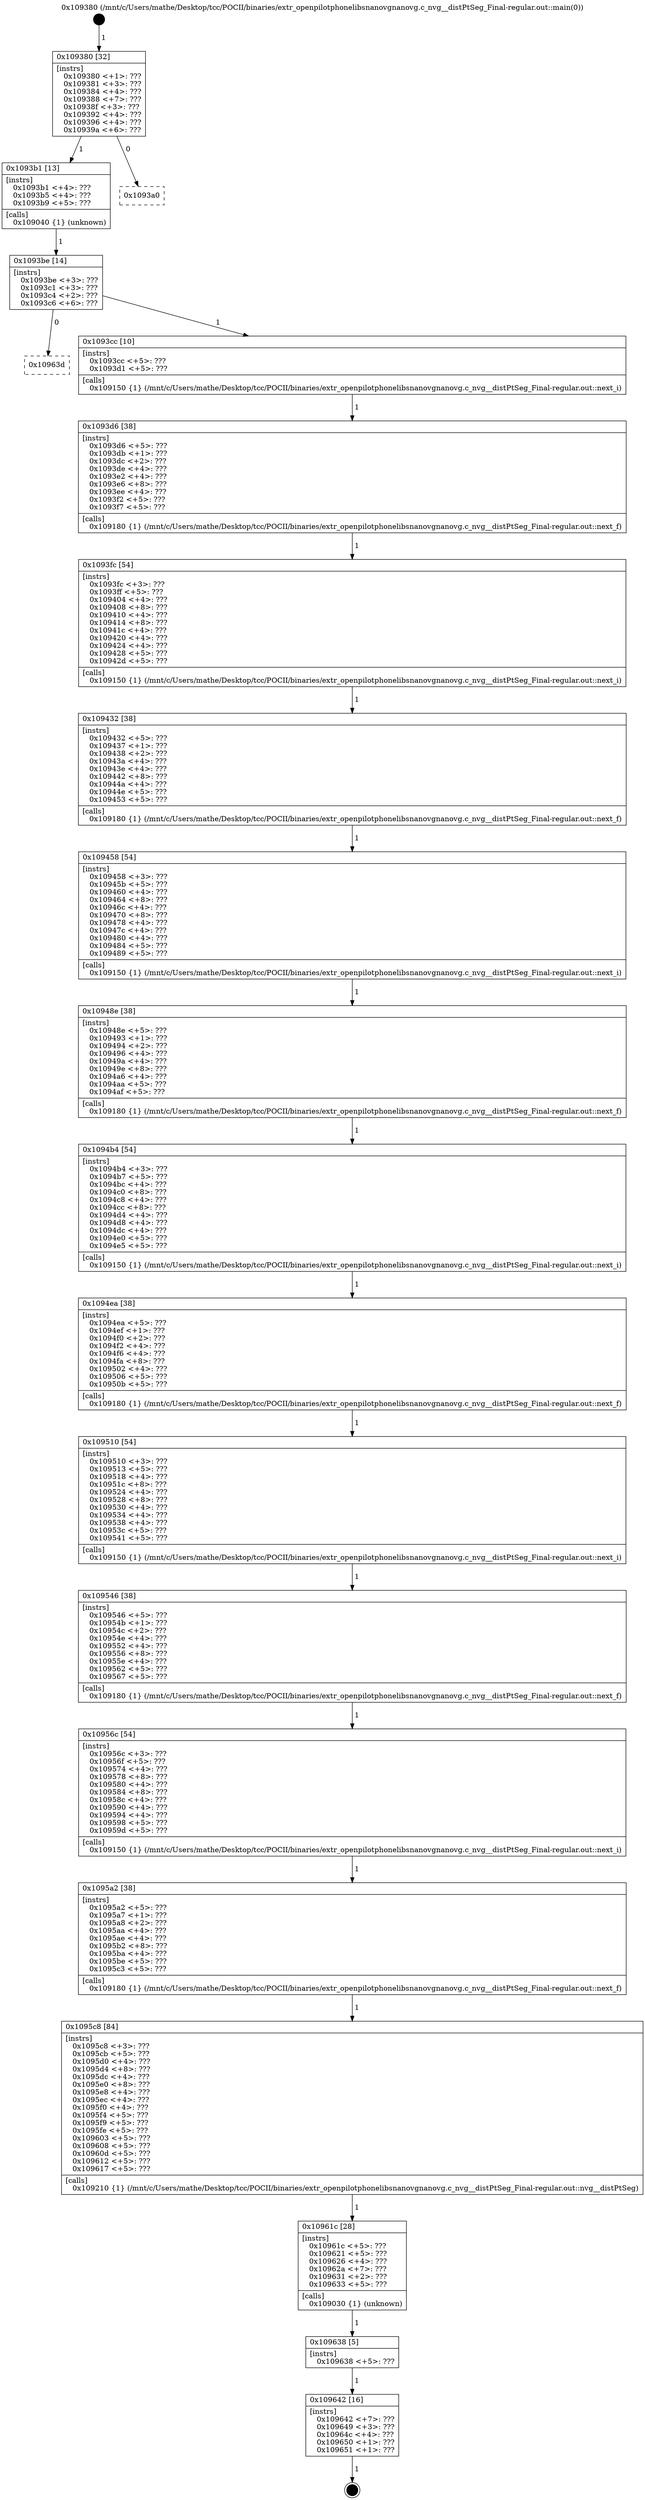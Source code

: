 digraph "0x109380" {
  label = "0x109380 (/mnt/c/Users/mathe/Desktop/tcc/POCII/binaries/extr_openpilotphonelibsnanovgnanovg.c_nvg__distPtSeg_Final-regular.out::main(0))"
  labelloc = "t"
  node[shape=record]

  Entry [label="",width=0.3,height=0.3,shape=circle,fillcolor=black,style=filled]
  "0x109380" [label="{
     0x109380 [32]\l
     | [instrs]\l
     &nbsp;&nbsp;0x109380 \<+1\>: ???\l
     &nbsp;&nbsp;0x109381 \<+3\>: ???\l
     &nbsp;&nbsp;0x109384 \<+4\>: ???\l
     &nbsp;&nbsp;0x109388 \<+7\>: ???\l
     &nbsp;&nbsp;0x10938f \<+3\>: ???\l
     &nbsp;&nbsp;0x109392 \<+4\>: ???\l
     &nbsp;&nbsp;0x109396 \<+4\>: ???\l
     &nbsp;&nbsp;0x10939a \<+6\>: ???\l
  }"]
  "0x1093b1" [label="{
     0x1093b1 [13]\l
     | [instrs]\l
     &nbsp;&nbsp;0x1093b1 \<+4\>: ???\l
     &nbsp;&nbsp;0x1093b5 \<+4\>: ???\l
     &nbsp;&nbsp;0x1093b9 \<+5\>: ???\l
     | [calls]\l
     &nbsp;&nbsp;0x109040 \{1\} (unknown)\l
  }"]
  "0x1093a0" [label="{
     0x1093a0\l
  }", style=dashed]
  "0x1093be" [label="{
     0x1093be [14]\l
     | [instrs]\l
     &nbsp;&nbsp;0x1093be \<+3\>: ???\l
     &nbsp;&nbsp;0x1093c1 \<+3\>: ???\l
     &nbsp;&nbsp;0x1093c4 \<+2\>: ???\l
     &nbsp;&nbsp;0x1093c6 \<+6\>: ???\l
  }"]
  "0x10963d" [label="{
     0x10963d\l
  }", style=dashed]
  "0x1093cc" [label="{
     0x1093cc [10]\l
     | [instrs]\l
     &nbsp;&nbsp;0x1093cc \<+5\>: ???\l
     &nbsp;&nbsp;0x1093d1 \<+5\>: ???\l
     | [calls]\l
     &nbsp;&nbsp;0x109150 \{1\} (/mnt/c/Users/mathe/Desktop/tcc/POCII/binaries/extr_openpilotphonelibsnanovgnanovg.c_nvg__distPtSeg_Final-regular.out::next_i)\l
  }"]
  Exit [label="",width=0.3,height=0.3,shape=circle,fillcolor=black,style=filled,peripheries=2]
  "0x1093d6" [label="{
     0x1093d6 [38]\l
     | [instrs]\l
     &nbsp;&nbsp;0x1093d6 \<+5\>: ???\l
     &nbsp;&nbsp;0x1093db \<+1\>: ???\l
     &nbsp;&nbsp;0x1093dc \<+2\>: ???\l
     &nbsp;&nbsp;0x1093de \<+4\>: ???\l
     &nbsp;&nbsp;0x1093e2 \<+4\>: ???\l
     &nbsp;&nbsp;0x1093e6 \<+8\>: ???\l
     &nbsp;&nbsp;0x1093ee \<+4\>: ???\l
     &nbsp;&nbsp;0x1093f2 \<+5\>: ???\l
     &nbsp;&nbsp;0x1093f7 \<+5\>: ???\l
     | [calls]\l
     &nbsp;&nbsp;0x109180 \{1\} (/mnt/c/Users/mathe/Desktop/tcc/POCII/binaries/extr_openpilotphonelibsnanovgnanovg.c_nvg__distPtSeg_Final-regular.out::next_f)\l
  }"]
  "0x1093fc" [label="{
     0x1093fc [54]\l
     | [instrs]\l
     &nbsp;&nbsp;0x1093fc \<+3\>: ???\l
     &nbsp;&nbsp;0x1093ff \<+5\>: ???\l
     &nbsp;&nbsp;0x109404 \<+4\>: ???\l
     &nbsp;&nbsp;0x109408 \<+8\>: ???\l
     &nbsp;&nbsp;0x109410 \<+4\>: ???\l
     &nbsp;&nbsp;0x109414 \<+8\>: ???\l
     &nbsp;&nbsp;0x10941c \<+4\>: ???\l
     &nbsp;&nbsp;0x109420 \<+4\>: ???\l
     &nbsp;&nbsp;0x109424 \<+4\>: ???\l
     &nbsp;&nbsp;0x109428 \<+5\>: ???\l
     &nbsp;&nbsp;0x10942d \<+5\>: ???\l
     | [calls]\l
     &nbsp;&nbsp;0x109150 \{1\} (/mnt/c/Users/mathe/Desktop/tcc/POCII/binaries/extr_openpilotphonelibsnanovgnanovg.c_nvg__distPtSeg_Final-regular.out::next_i)\l
  }"]
  "0x109432" [label="{
     0x109432 [38]\l
     | [instrs]\l
     &nbsp;&nbsp;0x109432 \<+5\>: ???\l
     &nbsp;&nbsp;0x109437 \<+1\>: ???\l
     &nbsp;&nbsp;0x109438 \<+2\>: ???\l
     &nbsp;&nbsp;0x10943a \<+4\>: ???\l
     &nbsp;&nbsp;0x10943e \<+4\>: ???\l
     &nbsp;&nbsp;0x109442 \<+8\>: ???\l
     &nbsp;&nbsp;0x10944a \<+4\>: ???\l
     &nbsp;&nbsp;0x10944e \<+5\>: ???\l
     &nbsp;&nbsp;0x109453 \<+5\>: ???\l
     | [calls]\l
     &nbsp;&nbsp;0x109180 \{1\} (/mnt/c/Users/mathe/Desktop/tcc/POCII/binaries/extr_openpilotphonelibsnanovgnanovg.c_nvg__distPtSeg_Final-regular.out::next_f)\l
  }"]
  "0x109458" [label="{
     0x109458 [54]\l
     | [instrs]\l
     &nbsp;&nbsp;0x109458 \<+3\>: ???\l
     &nbsp;&nbsp;0x10945b \<+5\>: ???\l
     &nbsp;&nbsp;0x109460 \<+4\>: ???\l
     &nbsp;&nbsp;0x109464 \<+8\>: ???\l
     &nbsp;&nbsp;0x10946c \<+4\>: ???\l
     &nbsp;&nbsp;0x109470 \<+8\>: ???\l
     &nbsp;&nbsp;0x109478 \<+4\>: ???\l
     &nbsp;&nbsp;0x10947c \<+4\>: ???\l
     &nbsp;&nbsp;0x109480 \<+4\>: ???\l
     &nbsp;&nbsp;0x109484 \<+5\>: ???\l
     &nbsp;&nbsp;0x109489 \<+5\>: ???\l
     | [calls]\l
     &nbsp;&nbsp;0x109150 \{1\} (/mnt/c/Users/mathe/Desktop/tcc/POCII/binaries/extr_openpilotphonelibsnanovgnanovg.c_nvg__distPtSeg_Final-regular.out::next_i)\l
  }"]
  "0x10948e" [label="{
     0x10948e [38]\l
     | [instrs]\l
     &nbsp;&nbsp;0x10948e \<+5\>: ???\l
     &nbsp;&nbsp;0x109493 \<+1\>: ???\l
     &nbsp;&nbsp;0x109494 \<+2\>: ???\l
     &nbsp;&nbsp;0x109496 \<+4\>: ???\l
     &nbsp;&nbsp;0x10949a \<+4\>: ???\l
     &nbsp;&nbsp;0x10949e \<+8\>: ???\l
     &nbsp;&nbsp;0x1094a6 \<+4\>: ???\l
     &nbsp;&nbsp;0x1094aa \<+5\>: ???\l
     &nbsp;&nbsp;0x1094af \<+5\>: ???\l
     | [calls]\l
     &nbsp;&nbsp;0x109180 \{1\} (/mnt/c/Users/mathe/Desktop/tcc/POCII/binaries/extr_openpilotphonelibsnanovgnanovg.c_nvg__distPtSeg_Final-regular.out::next_f)\l
  }"]
  "0x1094b4" [label="{
     0x1094b4 [54]\l
     | [instrs]\l
     &nbsp;&nbsp;0x1094b4 \<+3\>: ???\l
     &nbsp;&nbsp;0x1094b7 \<+5\>: ???\l
     &nbsp;&nbsp;0x1094bc \<+4\>: ???\l
     &nbsp;&nbsp;0x1094c0 \<+8\>: ???\l
     &nbsp;&nbsp;0x1094c8 \<+4\>: ???\l
     &nbsp;&nbsp;0x1094cc \<+8\>: ???\l
     &nbsp;&nbsp;0x1094d4 \<+4\>: ???\l
     &nbsp;&nbsp;0x1094d8 \<+4\>: ???\l
     &nbsp;&nbsp;0x1094dc \<+4\>: ???\l
     &nbsp;&nbsp;0x1094e0 \<+5\>: ???\l
     &nbsp;&nbsp;0x1094e5 \<+5\>: ???\l
     | [calls]\l
     &nbsp;&nbsp;0x109150 \{1\} (/mnt/c/Users/mathe/Desktop/tcc/POCII/binaries/extr_openpilotphonelibsnanovgnanovg.c_nvg__distPtSeg_Final-regular.out::next_i)\l
  }"]
  "0x1094ea" [label="{
     0x1094ea [38]\l
     | [instrs]\l
     &nbsp;&nbsp;0x1094ea \<+5\>: ???\l
     &nbsp;&nbsp;0x1094ef \<+1\>: ???\l
     &nbsp;&nbsp;0x1094f0 \<+2\>: ???\l
     &nbsp;&nbsp;0x1094f2 \<+4\>: ???\l
     &nbsp;&nbsp;0x1094f6 \<+4\>: ???\l
     &nbsp;&nbsp;0x1094fa \<+8\>: ???\l
     &nbsp;&nbsp;0x109502 \<+4\>: ???\l
     &nbsp;&nbsp;0x109506 \<+5\>: ???\l
     &nbsp;&nbsp;0x10950b \<+5\>: ???\l
     | [calls]\l
     &nbsp;&nbsp;0x109180 \{1\} (/mnt/c/Users/mathe/Desktop/tcc/POCII/binaries/extr_openpilotphonelibsnanovgnanovg.c_nvg__distPtSeg_Final-regular.out::next_f)\l
  }"]
  "0x109510" [label="{
     0x109510 [54]\l
     | [instrs]\l
     &nbsp;&nbsp;0x109510 \<+3\>: ???\l
     &nbsp;&nbsp;0x109513 \<+5\>: ???\l
     &nbsp;&nbsp;0x109518 \<+4\>: ???\l
     &nbsp;&nbsp;0x10951c \<+8\>: ???\l
     &nbsp;&nbsp;0x109524 \<+4\>: ???\l
     &nbsp;&nbsp;0x109528 \<+8\>: ???\l
     &nbsp;&nbsp;0x109530 \<+4\>: ???\l
     &nbsp;&nbsp;0x109534 \<+4\>: ???\l
     &nbsp;&nbsp;0x109538 \<+4\>: ???\l
     &nbsp;&nbsp;0x10953c \<+5\>: ???\l
     &nbsp;&nbsp;0x109541 \<+5\>: ???\l
     | [calls]\l
     &nbsp;&nbsp;0x109150 \{1\} (/mnt/c/Users/mathe/Desktop/tcc/POCII/binaries/extr_openpilotphonelibsnanovgnanovg.c_nvg__distPtSeg_Final-regular.out::next_i)\l
  }"]
  "0x109546" [label="{
     0x109546 [38]\l
     | [instrs]\l
     &nbsp;&nbsp;0x109546 \<+5\>: ???\l
     &nbsp;&nbsp;0x10954b \<+1\>: ???\l
     &nbsp;&nbsp;0x10954c \<+2\>: ???\l
     &nbsp;&nbsp;0x10954e \<+4\>: ???\l
     &nbsp;&nbsp;0x109552 \<+4\>: ???\l
     &nbsp;&nbsp;0x109556 \<+8\>: ???\l
     &nbsp;&nbsp;0x10955e \<+4\>: ???\l
     &nbsp;&nbsp;0x109562 \<+5\>: ???\l
     &nbsp;&nbsp;0x109567 \<+5\>: ???\l
     | [calls]\l
     &nbsp;&nbsp;0x109180 \{1\} (/mnt/c/Users/mathe/Desktop/tcc/POCII/binaries/extr_openpilotphonelibsnanovgnanovg.c_nvg__distPtSeg_Final-regular.out::next_f)\l
  }"]
  "0x10956c" [label="{
     0x10956c [54]\l
     | [instrs]\l
     &nbsp;&nbsp;0x10956c \<+3\>: ???\l
     &nbsp;&nbsp;0x10956f \<+5\>: ???\l
     &nbsp;&nbsp;0x109574 \<+4\>: ???\l
     &nbsp;&nbsp;0x109578 \<+8\>: ???\l
     &nbsp;&nbsp;0x109580 \<+4\>: ???\l
     &nbsp;&nbsp;0x109584 \<+8\>: ???\l
     &nbsp;&nbsp;0x10958c \<+4\>: ???\l
     &nbsp;&nbsp;0x109590 \<+4\>: ???\l
     &nbsp;&nbsp;0x109594 \<+4\>: ???\l
     &nbsp;&nbsp;0x109598 \<+5\>: ???\l
     &nbsp;&nbsp;0x10959d \<+5\>: ???\l
     | [calls]\l
     &nbsp;&nbsp;0x109150 \{1\} (/mnt/c/Users/mathe/Desktop/tcc/POCII/binaries/extr_openpilotphonelibsnanovgnanovg.c_nvg__distPtSeg_Final-regular.out::next_i)\l
  }"]
  "0x1095a2" [label="{
     0x1095a2 [38]\l
     | [instrs]\l
     &nbsp;&nbsp;0x1095a2 \<+5\>: ???\l
     &nbsp;&nbsp;0x1095a7 \<+1\>: ???\l
     &nbsp;&nbsp;0x1095a8 \<+2\>: ???\l
     &nbsp;&nbsp;0x1095aa \<+4\>: ???\l
     &nbsp;&nbsp;0x1095ae \<+4\>: ???\l
     &nbsp;&nbsp;0x1095b2 \<+8\>: ???\l
     &nbsp;&nbsp;0x1095ba \<+4\>: ???\l
     &nbsp;&nbsp;0x1095be \<+5\>: ???\l
     &nbsp;&nbsp;0x1095c3 \<+5\>: ???\l
     | [calls]\l
     &nbsp;&nbsp;0x109180 \{1\} (/mnt/c/Users/mathe/Desktop/tcc/POCII/binaries/extr_openpilotphonelibsnanovgnanovg.c_nvg__distPtSeg_Final-regular.out::next_f)\l
  }"]
  "0x1095c8" [label="{
     0x1095c8 [84]\l
     | [instrs]\l
     &nbsp;&nbsp;0x1095c8 \<+3\>: ???\l
     &nbsp;&nbsp;0x1095cb \<+5\>: ???\l
     &nbsp;&nbsp;0x1095d0 \<+4\>: ???\l
     &nbsp;&nbsp;0x1095d4 \<+8\>: ???\l
     &nbsp;&nbsp;0x1095dc \<+4\>: ???\l
     &nbsp;&nbsp;0x1095e0 \<+8\>: ???\l
     &nbsp;&nbsp;0x1095e8 \<+4\>: ???\l
     &nbsp;&nbsp;0x1095ec \<+4\>: ???\l
     &nbsp;&nbsp;0x1095f0 \<+4\>: ???\l
     &nbsp;&nbsp;0x1095f4 \<+5\>: ???\l
     &nbsp;&nbsp;0x1095f9 \<+5\>: ???\l
     &nbsp;&nbsp;0x1095fe \<+5\>: ???\l
     &nbsp;&nbsp;0x109603 \<+5\>: ???\l
     &nbsp;&nbsp;0x109608 \<+5\>: ???\l
     &nbsp;&nbsp;0x10960d \<+5\>: ???\l
     &nbsp;&nbsp;0x109612 \<+5\>: ???\l
     &nbsp;&nbsp;0x109617 \<+5\>: ???\l
     | [calls]\l
     &nbsp;&nbsp;0x109210 \{1\} (/mnt/c/Users/mathe/Desktop/tcc/POCII/binaries/extr_openpilotphonelibsnanovgnanovg.c_nvg__distPtSeg_Final-regular.out::nvg__distPtSeg)\l
  }"]
  "0x10961c" [label="{
     0x10961c [28]\l
     | [instrs]\l
     &nbsp;&nbsp;0x10961c \<+5\>: ???\l
     &nbsp;&nbsp;0x109621 \<+5\>: ???\l
     &nbsp;&nbsp;0x109626 \<+4\>: ???\l
     &nbsp;&nbsp;0x10962a \<+7\>: ???\l
     &nbsp;&nbsp;0x109631 \<+2\>: ???\l
     &nbsp;&nbsp;0x109633 \<+5\>: ???\l
     | [calls]\l
     &nbsp;&nbsp;0x109030 \{1\} (unknown)\l
  }"]
  "0x109638" [label="{
     0x109638 [5]\l
     | [instrs]\l
     &nbsp;&nbsp;0x109638 \<+5\>: ???\l
  }"]
  "0x109642" [label="{
     0x109642 [16]\l
     | [instrs]\l
     &nbsp;&nbsp;0x109642 \<+7\>: ???\l
     &nbsp;&nbsp;0x109649 \<+3\>: ???\l
     &nbsp;&nbsp;0x10964c \<+4\>: ???\l
     &nbsp;&nbsp;0x109650 \<+1\>: ???\l
     &nbsp;&nbsp;0x109651 \<+1\>: ???\l
  }"]
  Entry -> "0x109380" [label=" 1"]
  "0x109380" -> "0x1093b1" [label=" 1"]
  "0x109380" -> "0x1093a0" [label=" 0"]
  "0x1093b1" -> "0x1093be" [label=" 1"]
  "0x1093be" -> "0x10963d" [label=" 0"]
  "0x1093be" -> "0x1093cc" [label=" 1"]
  "0x109642" -> Exit [label=" 1"]
  "0x1093cc" -> "0x1093d6" [label=" 1"]
  "0x1093d6" -> "0x1093fc" [label=" 1"]
  "0x1093fc" -> "0x109432" [label=" 1"]
  "0x109432" -> "0x109458" [label=" 1"]
  "0x109458" -> "0x10948e" [label=" 1"]
  "0x10948e" -> "0x1094b4" [label=" 1"]
  "0x1094b4" -> "0x1094ea" [label=" 1"]
  "0x1094ea" -> "0x109510" [label=" 1"]
  "0x109510" -> "0x109546" [label=" 1"]
  "0x109546" -> "0x10956c" [label=" 1"]
  "0x10956c" -> "0x1095a2" [label=" 1"]
  "0x1095a2" -> "0x1095c8" [label=" 1"]
  "0x1095c8" -> "0x10961c" [label=" 1"]
  "0x10961c" -> "0x109638" [label=" 1"]
  "0x109638" -> "0x109642" [label=" 1"]
}
